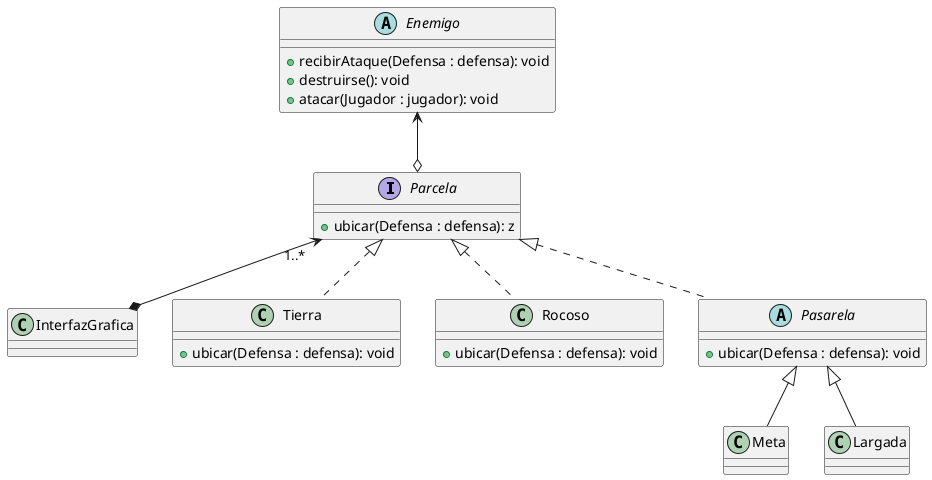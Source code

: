 @startuml
'https://plantuml.com/class-diagram

interface Parcela {
    +ubicar(Defensa : defensa): z
}

class InterfazGrafica {}

class Tierra {
    +ubicar(Defensa : defensa): void
}

class Rocoso {
    +ubicar(Defensa : defensa): void
}

abstract class Pasarela {
    +ubicar(Defensa : defensa): void
}

class Meta {}
class Largada {}

abstract class Enemigo {
    +recibirAtaque(Defensa : defensa): void
    +destruirse(): void
    +atacar(Jugador : jugador): void
}

Parcela "1..*" <--*  InterfazGrafica
Parcela <|.. Tierra
Parcela <|.. Rocoso
Parcela <|.. Pasarela

Pasarela <|-- Meta
Pasarela <|-- Largada
Enemigo <--o Parcela


@enduml